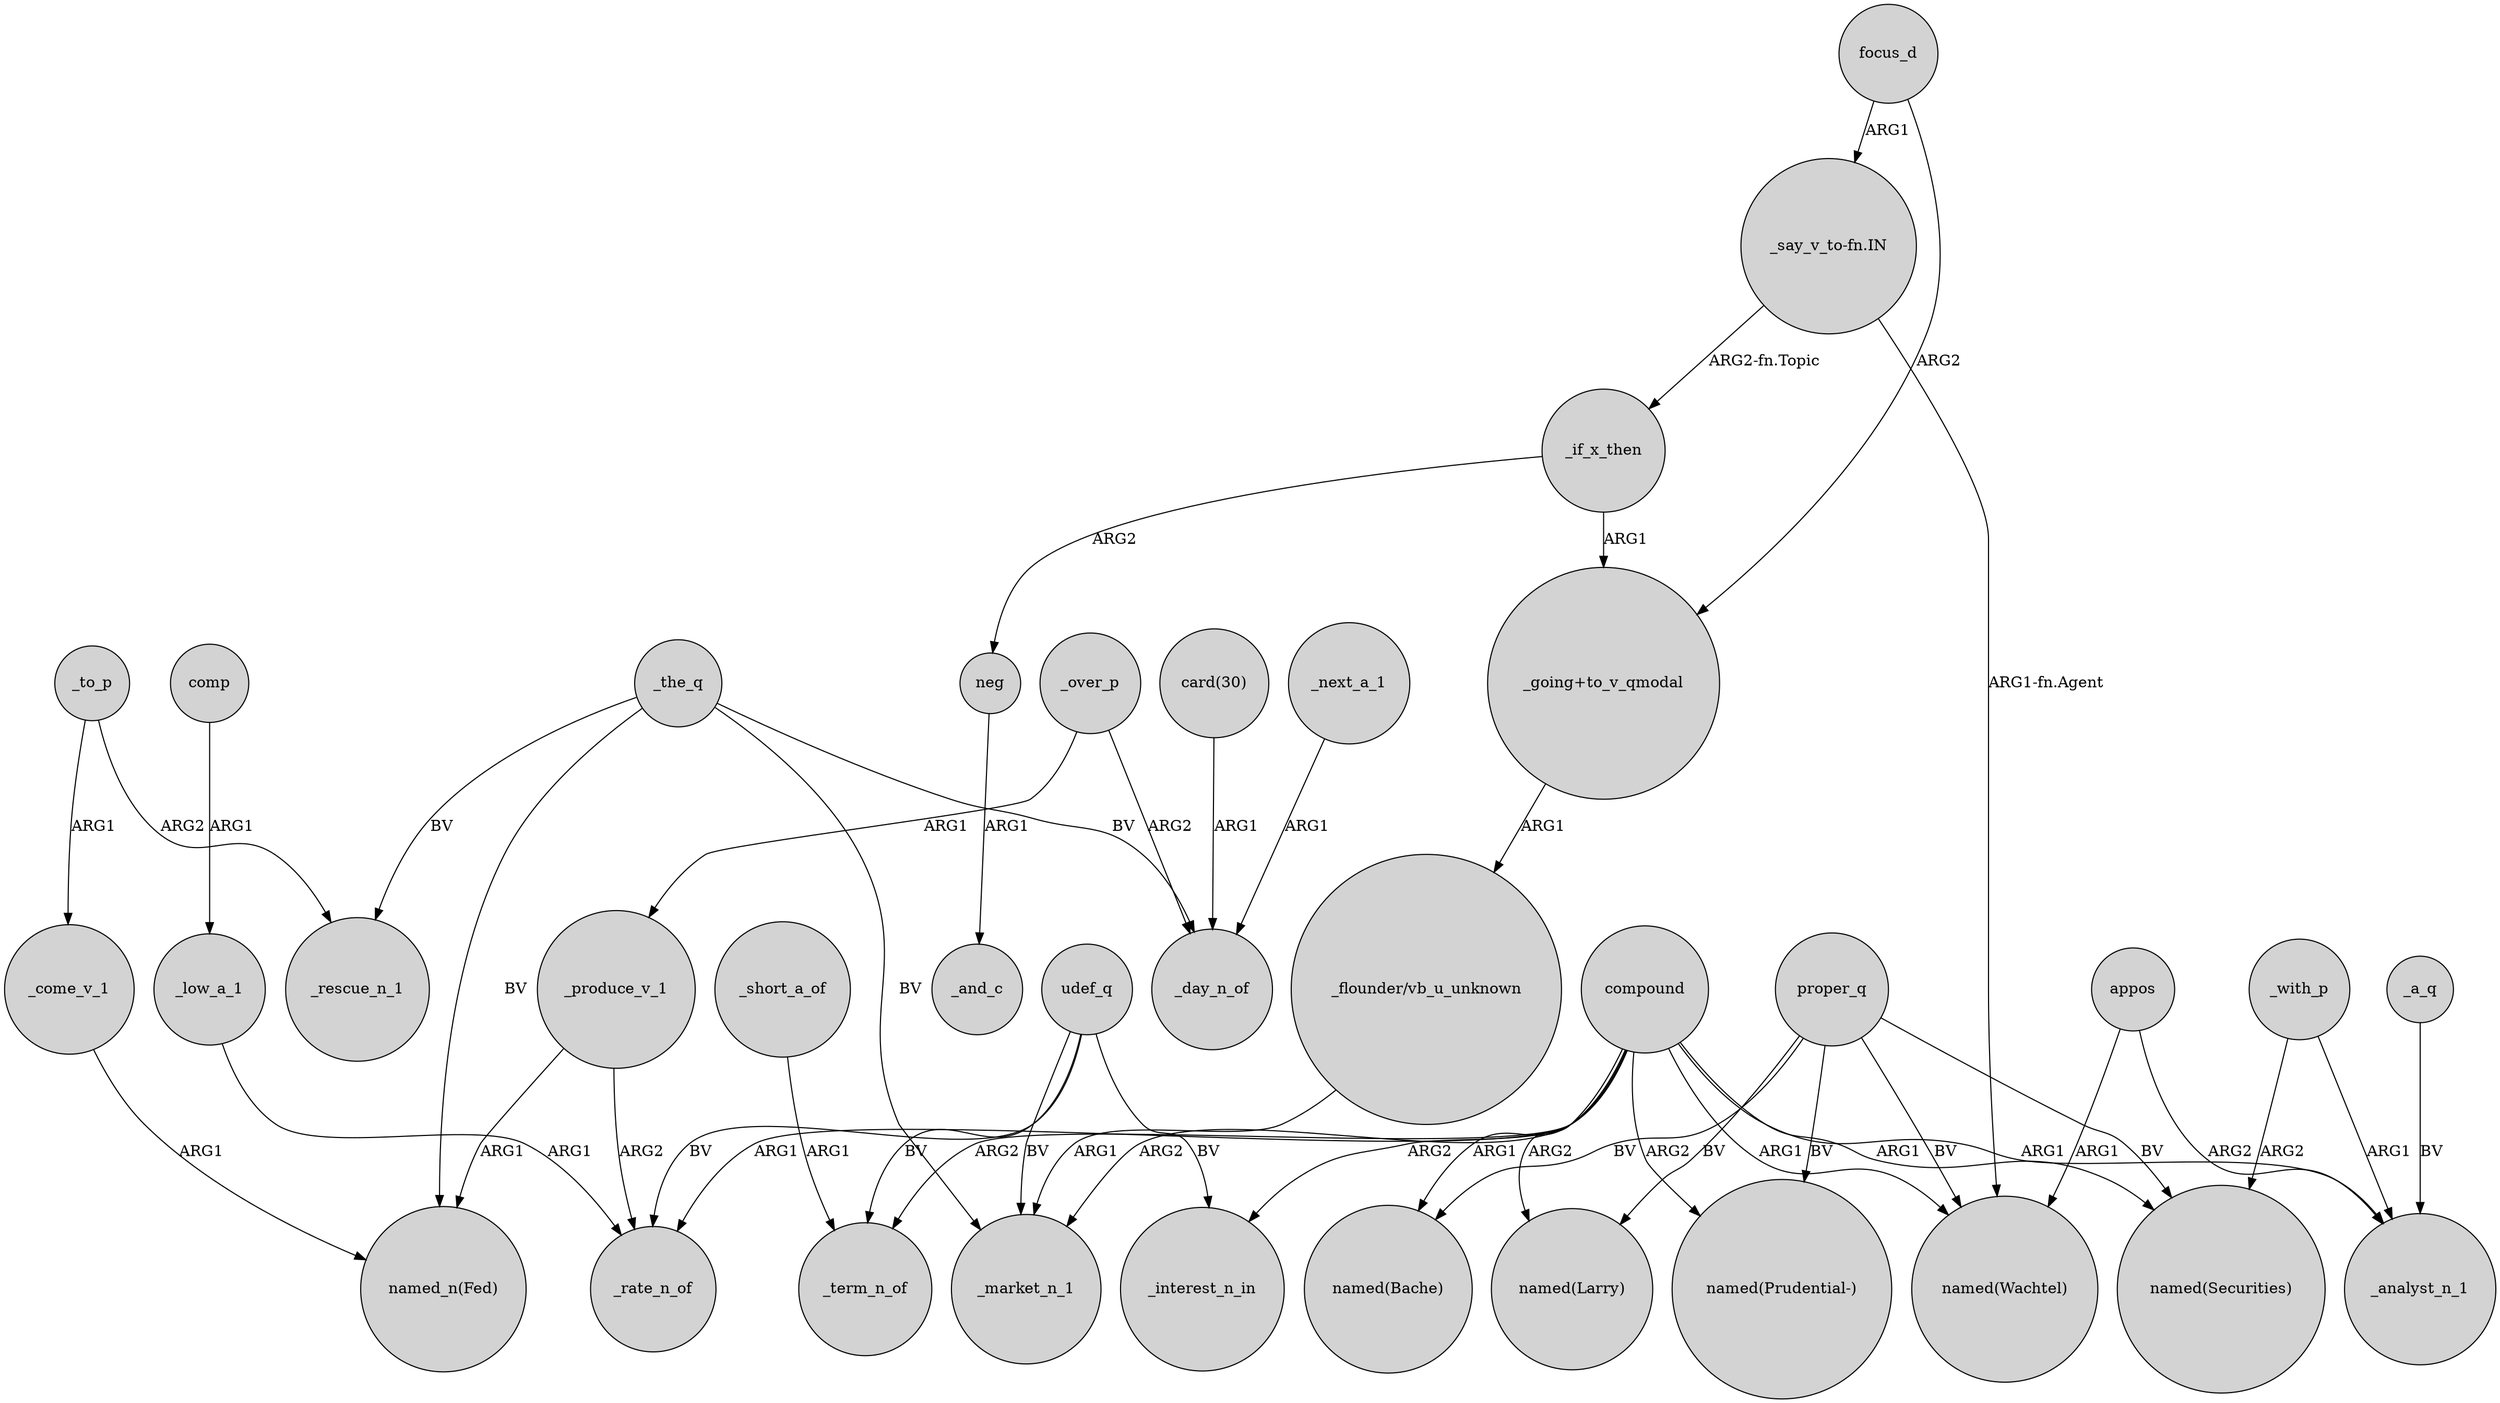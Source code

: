 digraph {
	node [shape=circle style=filled]
	compound -> _market_n_1 [label=ARG2]
	_the_q -> "named_n(Fed)" [label=BV]
	"_say_v_to-fn.IN" -> _if_x_then [label="ARG2-fn.Topic"]
	_with_p -> _analyst_n_1 [label=ARG1]
	compound -> _term_n_of [label=ARG2]
	_to_p -> _come_v_1 [label=ARG1]
	compound -> "named(Prudential-)" [label=ARG2]
	_over_p -> _produce_v_1 [label=ARG1]
	compound -> "named(Wachtel)" [label=ARG1]
	_come_v_1 -> "named_n(Fed)" [label=ARG1]
	_short_a_of -> _term_n_of [label=ARG1]
	compound -> _rate_n_of [label=ARG1]
	"_say_v_to-fn.IN" -> "named(Wachtel)" [label="ARG1-fn.Agent"]
	proper_q -> "named(Bache)" [label=BV]
	"_flounder/vb_u_unknown" -> _market_n_1 [label=ARG1]
	udef_q -> _rate_n_of [label=BV]
	udef_q -> _market_n_1 [label=BV]
	udef_q -> _interest_n_in [label=BV]
	compound -> _interest_n_in [label=ARG2]
	"_going+to_v_qmodal" -> "_flounder/vb_u_unknown" [label=ARG1]
	_if_x_then -> neg [label=ARG2]
	proper_q -> "named(Wachtel)" [label=BV]
	proper_q -> "named(Larry)" [label=BV]
	_the_q -> _day_n_of [label=BV]
	appos -> _analyst_n_1 [label=ARG2]
	compound -> "named(Bache)" [label=ARG1]
	proper_q -> "named(Prudential-)" [label=BV]
	_produce_v_1 -> _rate_n_of [label=ARG2]
	_low_a_1 -> _rate_n_of [label=ARG1]
	_produce_v_1 -> "named_n(Fed)" [label=ARG1]
	_with_p -> "named(Securities)" [label=ARG2]
	udef_q -> _term_n_of [label=BV]
	_over_p -> _day_n_of [label=ARG2]
	appos -> "named(Wachtel)" [label=ARG1]
	proper_q -> "named(Securities)" [label=BV]
	_if_x_then -> "_going+to_v_qmodal" [label=ARG1]
	_to_p -> _rescue_n_1 [label=ARG2]
	compound -> "named(Larry)" [label=ARG2]
	_a_q -> _analyst_n_1 [label=BV]
	neg -> _and_c [label=ARG1]
	focus_d -> "_going+to_v_qmodal" [label=ARG2]
	"card(30)" -> _day_n_of [label=ARG1]
	_the_q -> _market_n_1 [label=BV]
	_the_q -> _rescue_n_1 [label=BV]
	compound -> "named(Securities)" [label=ARG1]
	_next_a_1 -> _day_n_of [label=ARG1]
	focus_d -> "_say_v_to-fn.IN" [label=ARG1]
	comp -> _low_a_1 [label=ARG1]
	compound -> _analyst_n_1 [label=ARG1]
}
